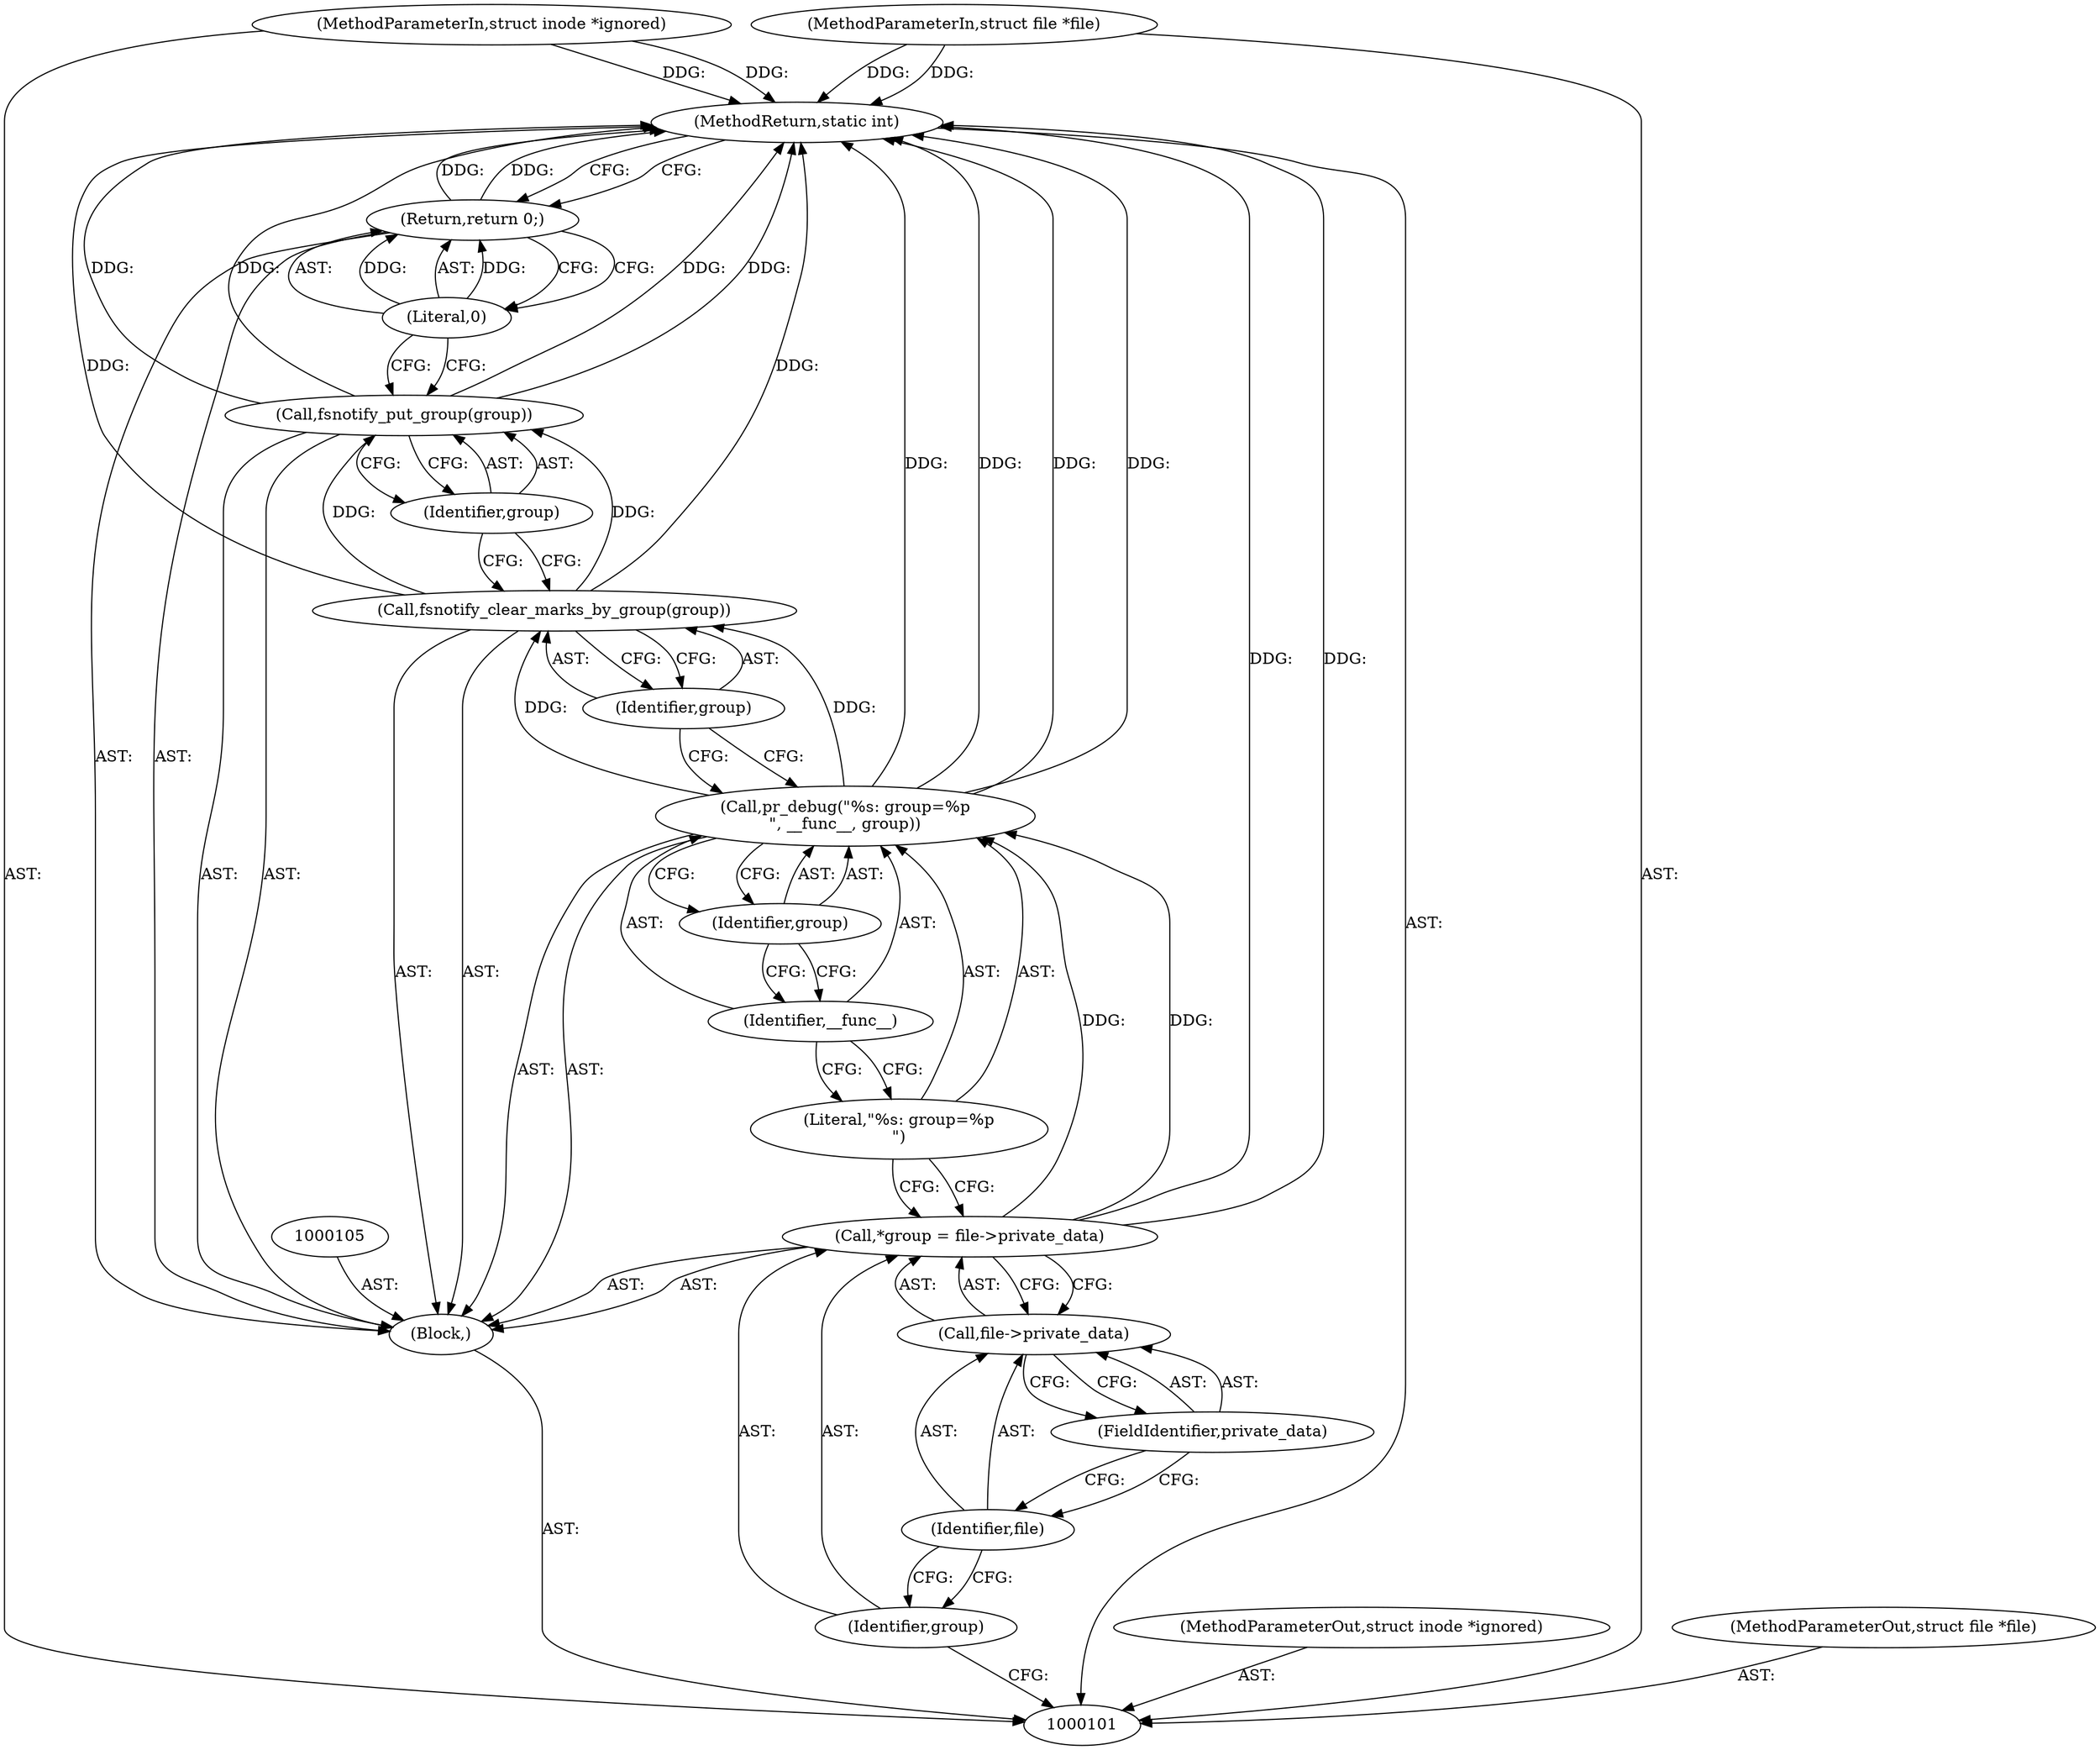 digraph "0_linux_d0de4dc584ec6aa3b26fffea320a8457827768fc_2" {
"1000121" [label="(MethodReturn,static int)"];
"1000102" [label="(MethodParameterIn,struct inode *ignored)"];
"1000155" [label="(MethodParameterOut,struct inode *ignored)"];
"1000103" [label="(MethodParameterIn,struct file *file)"];
"1000156" [label="(MethodParameterOut,struct file *file)"];
"1000117" [label="(Call,fsnotify_put_group(group))"];
"1000118" [label="(Identifier,group)"];
"1000119" [label="(Return,return 0;)"];
"1000120" [label="(Literal,0)"];
"1000104" [label="(Block,)"];
"1000106" [label="(Call,*group = file->private_data)"];
"1000107" [label="(Identifier,group)"];
"1000108" [label="(Call,file->private_data)"];
"1000109" [label="(Identifier,file)"];
"1000110" [label="(FieldIdentifier,private_data)"];
"1000112" [label="(Literal,\"%s: group=%p\n\")"];
"1000111" [label="(Call,pr_debug(\"%s: group=%p\n\", __func__, group))"];
"1000113" [label="(Identifier,__func__)"];
"1000114" [label="(Identifier,group)"];
"1000115" [label="(Call,fsnotify_clear_marks_by_group(group))"];
"1000116" [label="(Identifier,group)"];
"1000121" -> "1000101"  [label="AST: "];
"1000121" -> "1000119"  [label="CFG: "];
"1000117" -> "1000121"  [label="DDG: "];
"1000117" -> "1000121"  [label="DDG: "];
"1000106" -> "1000121"  [label="DDG: "];
"1000103" -> "1000121"  [label="DDG: "];
"1000115" -> "1000121"  [label="DDG: "];
"1000102" -> "1000121"  [label="DDG: "];
"1000111" -> "1000121"  [label="DDG: "];
"1000111" -> "1000121"  [label="DDG: "];
"1000119" -> "1000121"  [label="DDG: "];
"1000102" -> "1000101"  [label="AST: "];
"1000102" -> "1000121"  [label="DDG: "];
"1000155" -> "1000101"  [label="AST: "];
"1000103" -> "1000101"  [label="AST: "];
"1000103" -> "1000121"  [label="DDG: "];
"1000156" -> "1000101"  [label="AST: "];
"1000117" -> "1000104"  [label="AST: "];
"1000117" -> "1000118"  [label="CFG: "];
"1000118" -> "1000117"  [label="AST: "];
"1000120" -> "1000117"  [label="CFG: "];
"1000117" -> "1000121"  [label="DDG: "];
"1000117" -> "1000121"  [label="DDG: "];
"1000115" -> "1000117"  [label="DDG: "];
"1000118" -> "1000117"  [label="AST: "];
"1000118" -> "1000115"  [label="CFG: "];
"1000117" -> "1000118"  [label="CFG: "];
"1000119" -> "1000104"  [label="AST: "];
"1000119" -> "1000120"  [label="CFG: "];
"1000120" -> "1000119"  [label="AST: "];
"1000121" -> "1000119"  [label="CFG: "];
"1000119" -> "1000121"  [label="DDG: "];
"1000120" -> "1000119"  [label="DDG: "];
"1000120" -> "1000119"  [label="AST: "];
"1000120" -> "1000117"  [label="CFG: "];
"1000119" -> "1000120"  [label="CFG: "];
"1000120" -> "1000119"  [label="DDG: "];
"1000104" -> "1000101"  [label="AST: "];
"1000105" -> "1000104"  [label="AST: "];
"1000106" -> "1000104"  [label="AST: "];
"1000111" -> "1000104"  [label="AST: "];
"1000115" -> "1000104"  [label="AST: "];
"1000117" -> "1000104"  [label="AST: "];
"1000119" -> "1000104"  [label="AST: "];
"1000106" -> "1000104"  [label="AST: "];
"1000106" -> "1000108"  [label="CFG: "];
"1000107" -> "1000106"  [label="AST: "];
"1000108" -> "1000106"  [label="AST: "];
"1000112" -> "1000106"  [label="CFG: "];
"1000106" -> "1000121"  [label="DDG: "];
"1000106" -> "1000111"  [label="DDG: "];
"1000107" -> "1000106"  [label="AST: "];
"1000107" -> "1000101"  [label="CFG: "];
"1000109" -> "1000107"  [label="CFG: "];
"1000108" -> "1000106"  [label="AST: "];
"1000108" -> "1000110"  [label="CFG: "];
"1000109" -> "1000108"  [label="AST: "];
"1000110" -> "1000108"  [label="AST: "];
"1000106" -> "1000108"  [label="CFG: "];
"1000109" -> "1000108"  [label="AST: "];
"1000109" -> "1000107"  [label="CFG: "];
"1000110" -> "1000109"  [label="CFG: "];
"1000110" -> "1000108"  [label="AST: "];
"1000110" -> "1000109"  [label="CFG: "];
"1000108" -> "1000110"  [label="CFG: "];
"1000112" -> "1000111"  [label="AST: "];
"1000112" -> "1000106"  [label="CFG: "];
"1000113" -> "1000112"  [label="CFG: "];
"1000111" -> "1000104"  [label="AST: "];
"1000111" -> "1000114"  [label="CFG: "];
"1000112" -> "1000111"  [label="AST: "];
"1000113" -> "1000111"  [label="AST: "];
"1000114" -> "1000111"  [label="AST: "];
"1000116" -> "1000111"  [label="CFG: "];
"1000111" -> "1000121"  [label="DDG: "];
"1000111" -> "1000121"  [label="DDG: "];
"1000106" -> "1000111"  [label="DDG: "];
"1000111" -> "1000115"  [label="DDG: "];
"1000113" -> "1000111"  [label="AST: "];
"1000113" -> "1000112"  [label="CFG: "];
"1000114" -> "1000113"  [label="CFG: "];
"1000114" -> "1000111"  [label="AST: "];
"1000114" -> "1000113"  [label="CFG: "];
"1000111" -> "1000114"  [label="CFG: "];
"1000115" -> "1000104"  [label="AST: "];
"1000115" -> "1000116"  [label="CFG: "];
"1000116" -> "1000115"  [label="AST: "];
"1000118" -> "1000115"  [label="CFG: "];
"1000115" -> "1000121"  [label="DDG: "];
"1000111" -> "1000115"  [label="DDG: "];
"1000115" -> "1000117"  [label="DDG: "];
"1000116" -> "1000115"  [label="AST: "];
"1000116" -> "1000111"  [label="CFG: "];
"1000115" -> "1000116"  [label="CFG: "];
}

